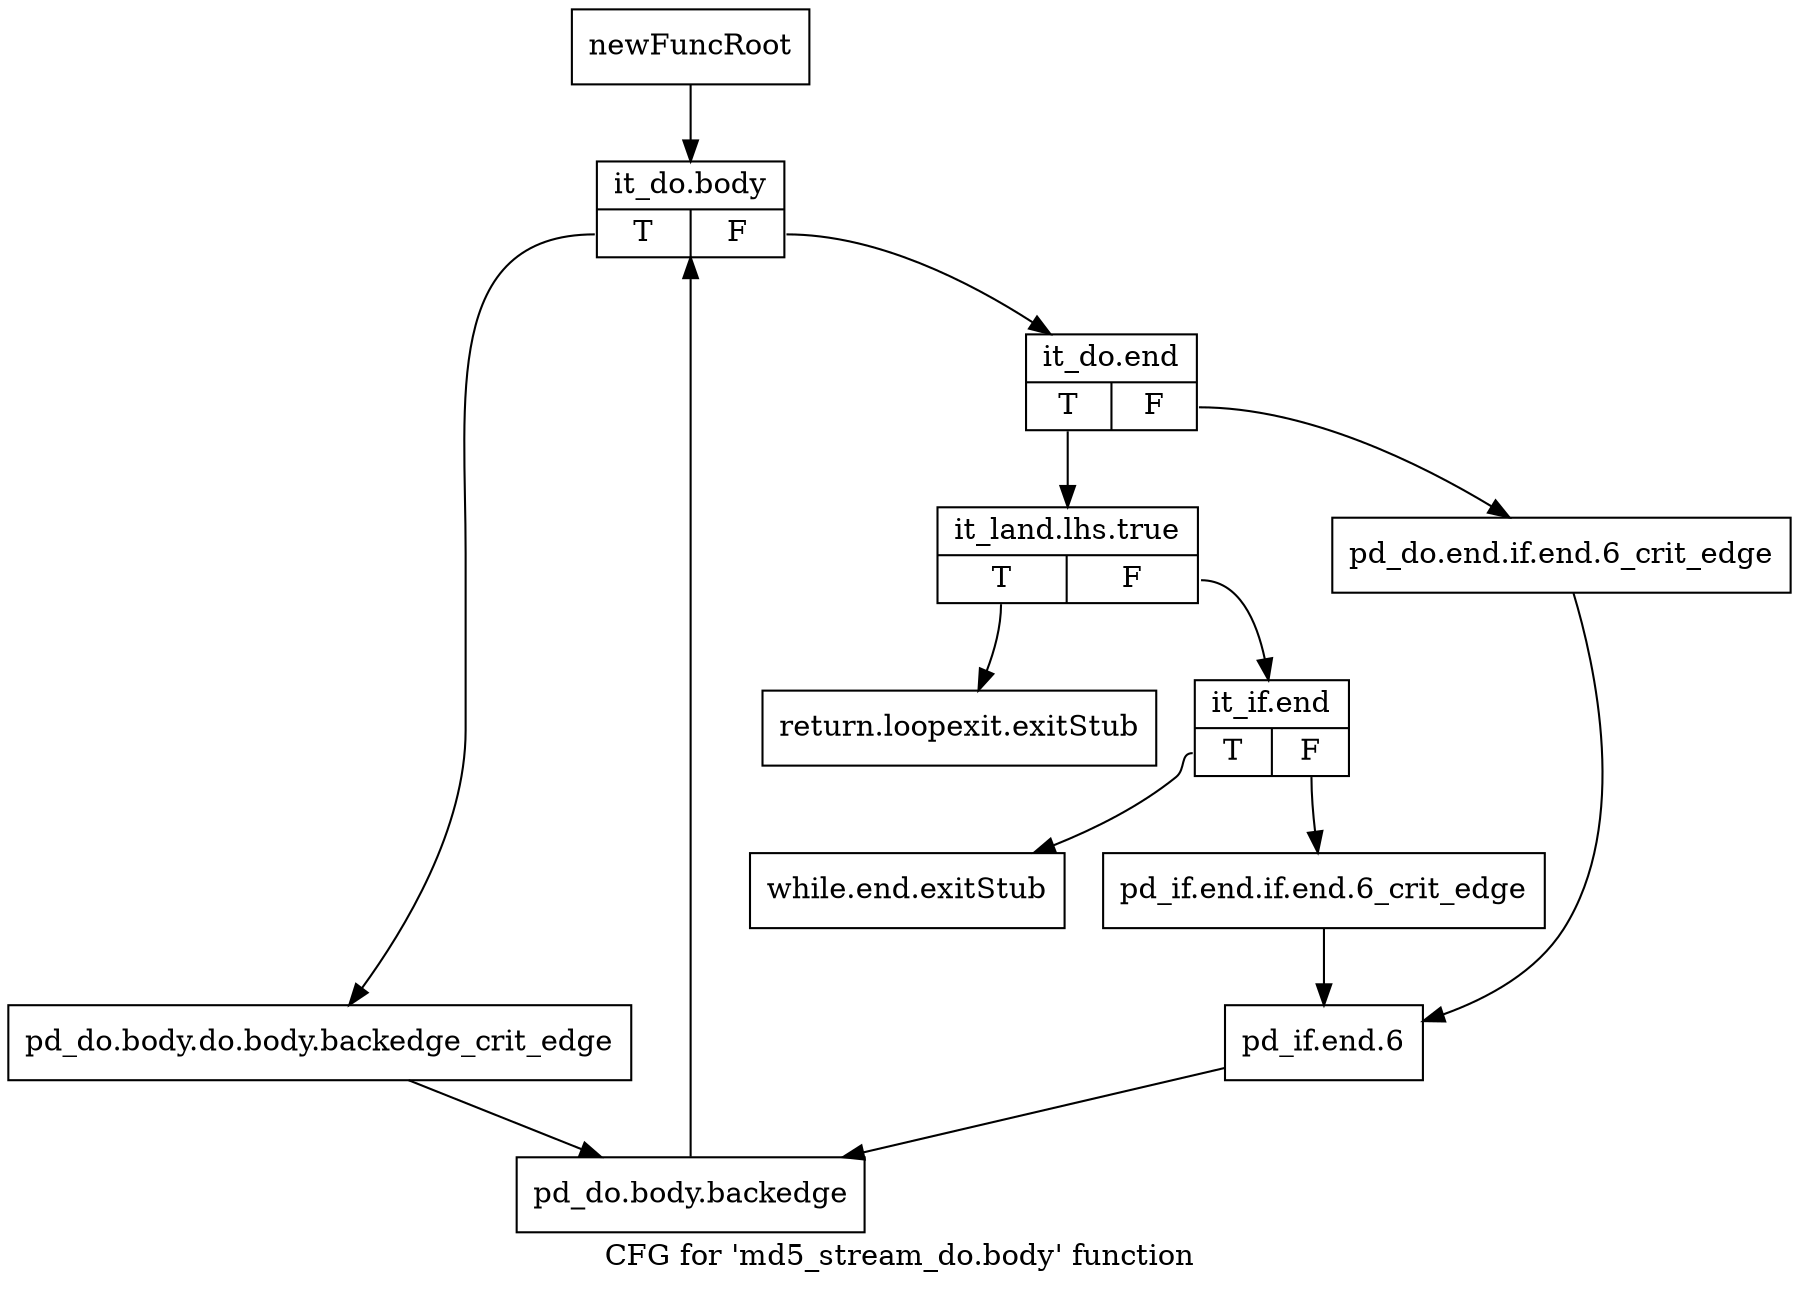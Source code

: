 digraph "CFG for 'md5_stream_do.body' function" {
	label="CFG for 'md5_stream_do.body' function";

	Node0xc740d10 [shape=record,label="{newFuncRoot}"];
	Node0xc740d10 -> Node0xc740e00;
	Node0xc740d60 [shape=record,label="{return.loopexit.exitStub}"];
	Node0xc740db0 [shape=record,label="{while.end.exitStub}"];
	Node0xc740e00 [shape=record,label="{it_do.body|{<s0>T|<s1>F}}"];
	Node0xc740e00:s0 -> Node0xc741030;
	Node0xc740e00:s1 -> Node0xc740e50;
	Node0xc740e50 [shape=record,label="{it_do.end|{<s0>T|<s1>F}}"];
	Node0xc740e50:s0 -> Node0xc740ef0;
	Node0xc740e50:s1 -> Node0xc740ea0;
	Node0xc740ea0 [shape=record,label="{pd_do.end.if.end.6_crit_edge}"];
	Node0xc740ea0 -> Node0xc740fe0;
	Node0xc740ef0 [shape=record,label="{it_land.lhs.true|{<s0>T|<s1>F}}"];
	Node0xc740ef0:s0 -> Node0xc740d60;
	Node0xc740ef0:s1 -> Node0xc740f40;
	Node0xc740f40 [shape=record,label="{it_if.end|{<s0>T|<s1>F}}"];
	Node0xc740f40:s0 -> Node0xc740db0;
	Node0xc740f40:s1 -> Node0xc740f90;
	Node0xc740f90 [shape=record,label="{pd_if.end.if.end.6_crit_edge}"];
	Node0xc740f90 -> Node0xc740fe0;
	Node0xc740fe0 [shape=record,label="{pd_if.end.6}"];
	Node0xc740fe0 -> Node0xc741080;
	Node0xc741030 [shape=record,label="{pd_do.body.do.body.backedge_crit_edge}"];
	Node0xc741030 -> Node0xc741080;
	Node0xc741080 [shape=record,label="{pd_do.body.backedge}"];
	Node0xc741080 -> Node0xc740e00;
}
